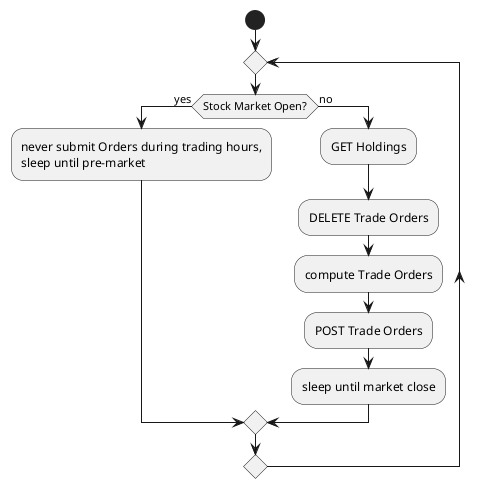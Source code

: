 @startuml
'https://plantuml.com/activity-diagram-beta

start

repeat
if (Stock Market Open?) then (yes)

  :never submit Orders during trading hours,
  sleep until pre-market;

else (no)
    :GET Holdings;
    :DELETE Trade Orders;
    :compute Trade Orders;
    :POST Trade Orders;
    :sleep until market close;

endif


repeat while ()
-> yes;

@enduml
